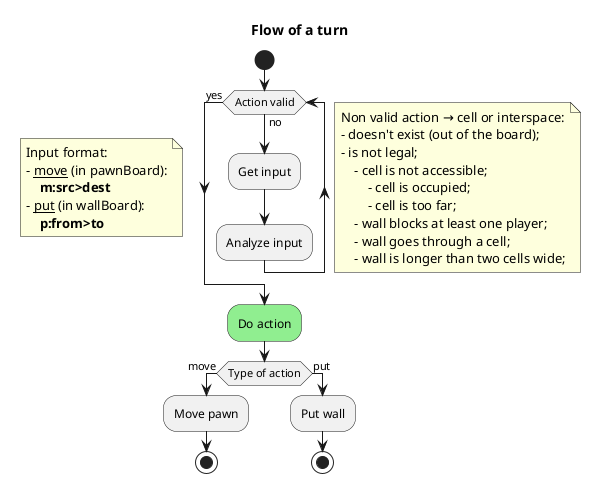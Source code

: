 @startuml

title "Flow of a turn"

start
while(Action valid) is (no)
    note right
        Non valid action → cell or interspace:
        - doesn't exist (out of the board);
        - is not legal;
            - cell is not accessible;
                - cell is occupied;
                - cell is too far;
            - wall blocks at least one player;
            - wall goes through a cell;
            - wall is longer than two cells wide;
    end note
    note left
        Input format:
        - __move__ (in pawnBoard):
            **m:src>dest**
        - __put__ (in wallBoard):
            **p:from>to**
    end note
    :Get input;
    :Analyze input;
endwhile (yes)
#lightgreen:Do action;
if (Type of action) is (move) then
    :Move pawn;
    stop
else (put)
    :Put wall;
    stop
endif

@enduml

